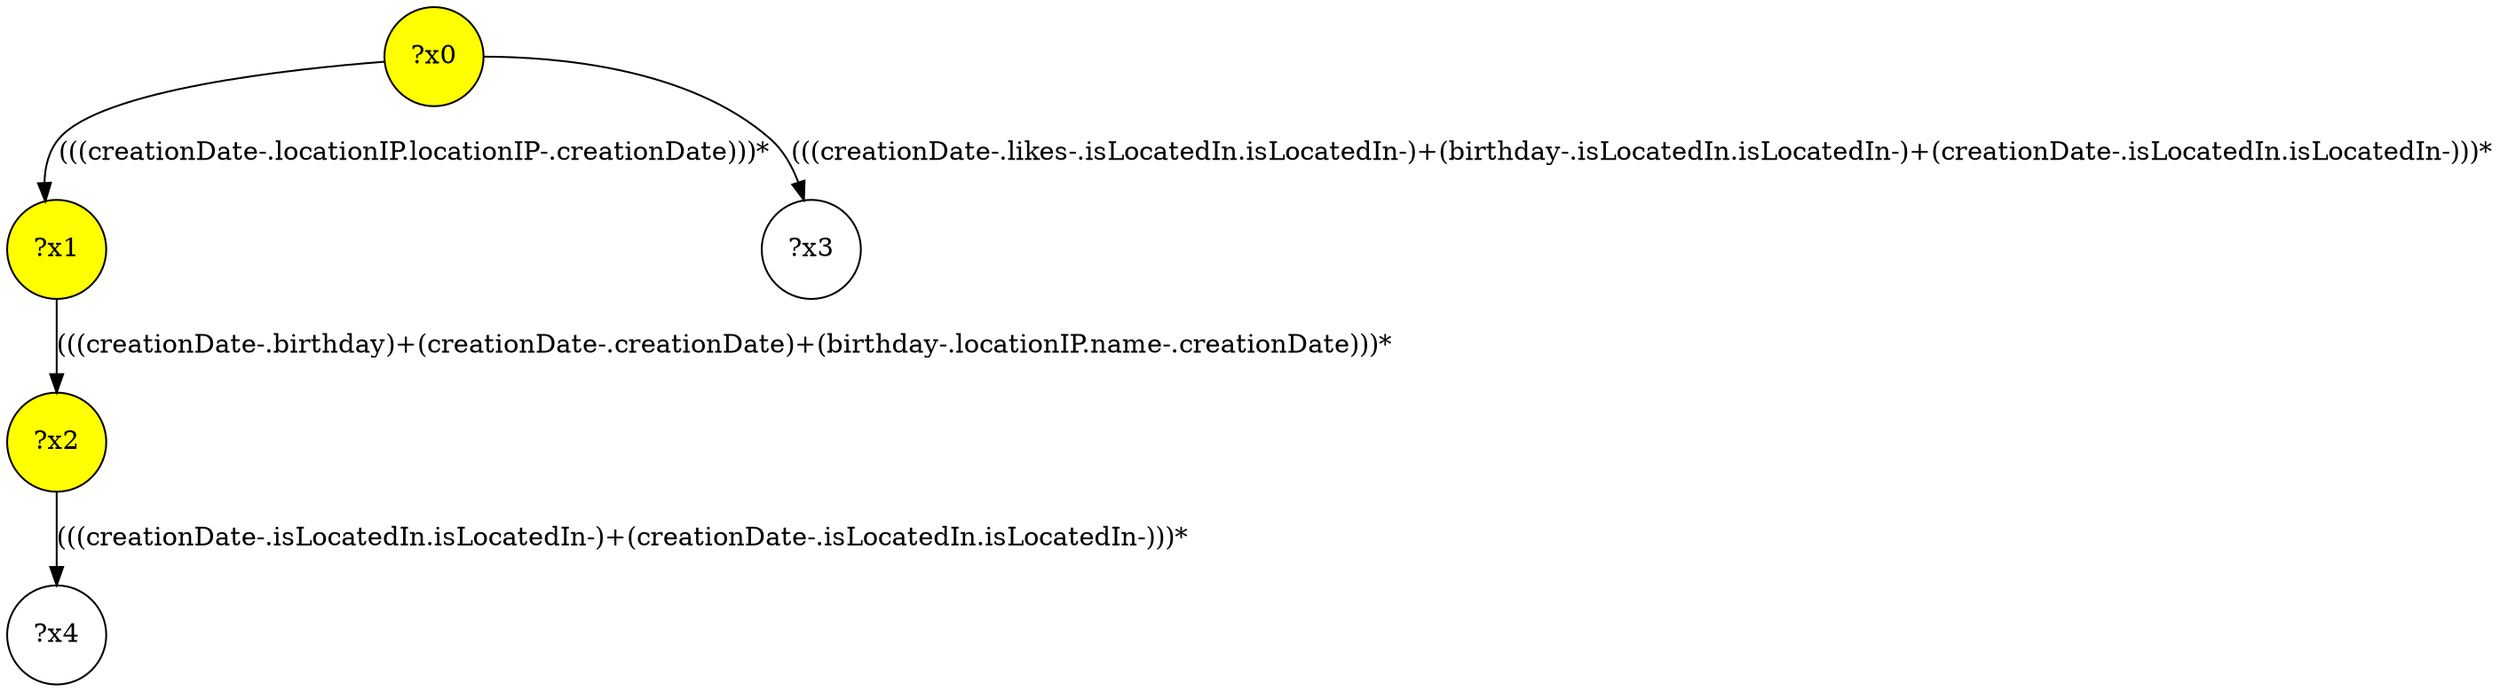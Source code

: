 digraph g {
	x0 [fillcolor="yellow", style="filled," shape=circle, label="?x0"];
	x1 [fillcolor="yellow", style="filled," shape=circle, label="?x1"];
	x2 [fillcolor="yellow", style="filled," shape=circle, label="?x2"];
	x0 -> x1 [label="(((creationDate-.locationIP.locationIP-.creationDate)))*"];
	x1 -> x2 [label="(((creationDate-.birthday)+(creationDate-.creationDate)+(birthday-.locationIP.name-.creationDate)))*"];
	x3 [shape=circle, label="?x3"];
	x0 -> x3 [label="(((creationDate-.likes-.isLocatedIn.isLocatedIn-)+(birthday-.isLocatedIn.isLocatedIn-)+(creationDate-.isLocatedIn.isLocatedIn-)))*"];
	x4 [shape=circle, label="?x4"];
	x2 -> x4 [label="(((creationDate-.isLocatedIn.isLocatedIn-)+(creationDate-.isLocatedIn.isLocatedIn-)))*"];
}
